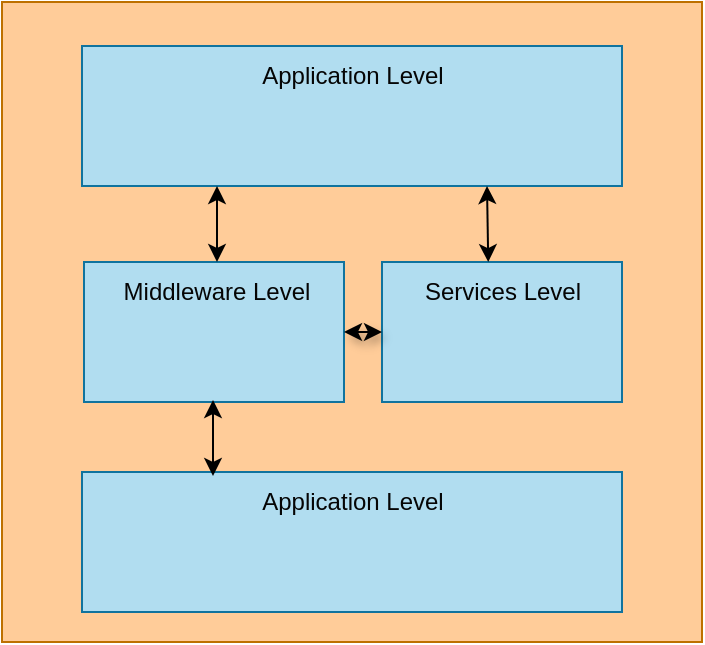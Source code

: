 <mxfile>
    <diagram id="4tCpp1D0Fx2mep2h3I4o" name="Page-1">
        <mxGraphModel dx="873" dy="619" grid="1" gridSize="10" guides="1" tooltips="1" connect="1" arrows="1" fold="1" page="1" pageScale="1" pageWidth="850" pageHeight="1100" math="0" shadow="0">
            <root>
                <mxCell id="0"/>
                <mxCell id="1" parent="0"/>
                <mxCell id="4" value="" style="rounded=0;whiteSpace=wrap;html=1;fillColor=#FFCC99;fontColor=#000000;strokeColor=#BD7000;" parent="1" vertex="1">
                    <mxGeometry x="270" y="70" width="350" height="320" as="geometry"/>
                </mxCell>
                <mxCell id="5" value="" style="rounded=0;whiteSpace=wrap;html=1;fillColor=#b1ddf0;strokeColor=#10739e;" parent="1" vertex="1">
                    <mxGeometry x="310" y="92" width="270" height="70" as="geometry"/>
                </mxCell>
                <mxCell id="6" value="&lt;font color=&quot;#050505&quot;&gt;Application Level&lt;/font&gt;" style="text;html=1;align=center;verticalAlign=middle;whiteSpace=wrap;rounded=0;" parent="1" vertex="1">
                    <mxGeometry x="382.5" y="92" width="125" height="30" as="geometry"/>
                </mxCell>
                <mxCell id="8" value="" style="rounded=0;whiteSpace=wrap;html=1;fillColor=#b1ddf0;strokeColor=#10739e;" parent="1" vertex="1">
                    <mxGeometry x="460" y="200" width="120" height="70" as="geometry"/>
                </mxCell>
                <mxCell id="9" value="&lt;font color=&quot;#050505&quot;&gt;Services Level&lt;/font&gt;" style="text;html=1;align=center;verticalAlign=middle;whiteSpace=wrap;rounded=0;" parent="1" vertex="1">
                    <mxGeometry x="457.5" y="200" width="125" height="30" as="geometry"/>
                </mxCell>
                <mxCell id="10" value="" style="rounded=0;whiteSpace=wrap;html=1;fillColor=#b1ddf0;strokeColor=#10739e;" parent="1" vertex="1">
                    <mxGeometry x="311" y="200" width="130" height="70" as="geometry"/>
                </mxCell>
                <mxCell id="11" value="&lt;font color=&quot;#050505&quot;&gt;Middleware Level&lt;/font&gt;" style="text;html=1;align=center;verticalAlign=middle;whiteSpace=wrap;rounded=0;" parent="1" vertex="1">
                    <mxGeometry x="315" y="200" width="125" height="30" as="geometry"/>
                </mxCell>
                <mxCell id="12" value="" style="rounded=0;whiteSpace=wrap;html=1;fillColor=#b1ddf0;strokeColor=#10739e;" parent="1" vertex="1">
                    <mxGeometry x="310" y="305" width="270" height="70" as="geometry"/>
                </mxCell>
                <mxCell id="13" value="&lt;font color=&quot;#050505&quot;&gt;Application Level&lt;/font&gt;" style="text;html=1;align=center;verticalAlign=middle;whiteSpace=wrap;rounded=0;" parent="1" vertex="1">
                    <mxGeometry x="382.5" y="305" width="125" height="30" as="geometry"/>
                </mxCell>
                <mxCell id="15" value="" style="endArrow=classic;startArrow=classic;html=1;fontColor=#050505;exitX=0.25;exitY=1;exitDx=0;exitDy=0;entryX=0.5;entryY=0;entryDx=0;entryDy=0;" parent="1" source="5" target="11" edge="1">
                    <mxGeometry width="50" height="50" relative="1" as="geometry">
                        <mxPoint x="383.18" y="314.3" as="sourcePoint"/>
                        <mxPoint x="383" y="280" as="targetPoint"/>
                    </mxGeometry>
                </mxCell>
                <mxCell id="16" value="" style="endArrow=classic;startArrow=classic;html=1;fontColor=#050505;entryX=0.75;entryY=1;entryDx=0;entryDy=0;exitX=0.445;exitY=0.001;exitDx=0;exitDy=0;exitPerimeter=0;" parent="1" source="9" target="5" edge="1">
                    <mxGeometry width="50" height="50" relative="1" as="geometry">
                        <mxPoint x="500" y="210" as="sourcePoint"/>
                        <mxPoint x="550" y="160" as="targetPoint"/>
                    </mxGeometry>
                </mxCell>
                <mxCell id="17" value="" style="endArrow=classic;startArrow=classic;html=1;fontColor=#050505;entryX=0;entryY=0.5;entryDx=0;entryDy=0;exitX=1;exitY=0.5;exitDx=0;exitDy=0;shadow=1;" parent="1" source="10" target="8" edge="1">
                    <mxGeometry width="50" height="50" relative="1" as="geometry">
                        <mxPoint x="514.125" y="309.03" as="sourcePoint"/>
                        <mxPoint x="513.5" y="271" as="targetPoint"/>
                    </mxGeometry>
                </mxCell>
                <mxCell id="18" value="" style="endArrow=classic;startArrow=classic;html=1;fontColor=#050505;exitX=0.25;exitY=1;exitDx=0;exitDy=0;entryX=0.5;entryY=0;entryDx=0;entryDy=0;" edge="1" parent="1">
                    <mxGeometry width="50" height="50" relative="1" as="geometry">
                        <mxPoint x="375.5" y="269" as="sourcePoint"/>
                        <mxPoint x="375.5" y="307" as="targetPoint"/>
                    </mxGeometry>
                </mxCell>
            </root>
        </mxGraphModel>
    </diagram>
</mxfile>